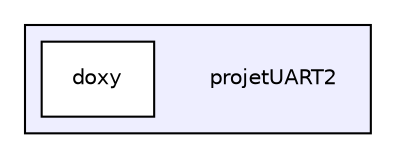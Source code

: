 digraph "projetUART2" {
  compound=true
  node [ fontsize="10", fontname="Helvetica"];
  edge [ labelfontsize="10", labelfontname="Helvetica"];
  subgraph clusterdir_7d302ecb591091759ff6e1156dfc2d65 {
    graph [ bgcolor="#eeeeff", pencolor="black", label="" URL="dir_7d302ecb591091759ff6e1156dfc2d65.html"];
    dir_7d302ecb591091759ff6e1156dfc2d65 [shape=plaintext label="projetUART2"];
    dir_46795af23352b29aad57a2e7741eb738 [shape=box label="doxy" color="black" fillcolor="white" style="filled" URL="dir_46795af23352b29aad57a2e7741eb738.html"];
  }
}
